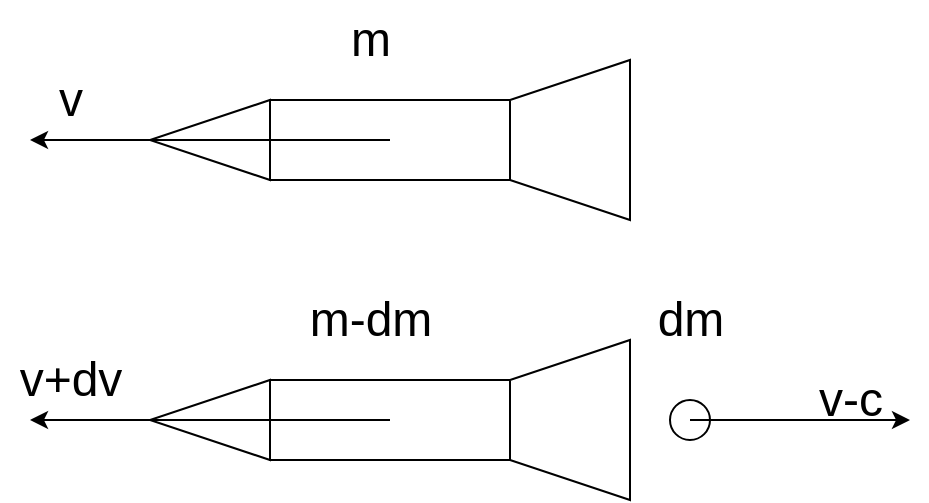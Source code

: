 <mxfile>
    <diagram id="7d_3ki7U5Bb7YZvJnELU" name="Page-1">
        <mxGraphModel dx="691" dy="397" grid="1" gridSize="10" guides="1" tooltips="1" connect="1" arrows="1" fold="1" page="1" pageScale="1" pageWidth="827" pageHeight="1169" math="0" shadow="0">
            <root>
                <mxCell id="0"/>
                <mxCell id="1" parent="0"/>
                <mxCell id="2" value="" style="rounded=0;whiteSpace=wrap;html=1;" vertex="1" parent="1">
                    <mxGeometry x="240" y="280" width="120" height="40" as="geometry"/>
                </mxCell>
                <mxCell id="4" value="" style="triangle;whiteSpace=wrap;html=1;fontColor=none;direction=west;" vertex="1" parent="1">
                    <mxGeometry x="180" y="280" width="60" height="40" as="geometry"/>
                </mxCell>
                <mxCell id="5" value="" style="shape=trapezoid;perimeter=trapezoidPerimeter;whiteSpace=wrap;html=1;fixedSize=1;fontColor=none;direction=north;" vertex="1" parent="1">
                    <mxGeometry x="360" y="260" width="60" height="80" as="geometry"/>
                </mxCell>
                <mxCell id="6" value="" style="ellipse;whiteSpace=wrap;html=1;aspect=fixed;fontColor=none;" vertex="1" parent="1">
                    <mxGeometry x="440" y="290" width="20" height="20" as="geometry"/>
                </mxCell>
                <mxCell id="7" value="" style="endArrow=classic;html=1;fontColor=none;exitX=0.5;exitY=0.5;exitDx=0;exitDy=0;exitPerimeter=0;" edge="1" parent="1" source="2">
                    <mxGeometry width="50" height="50" relative="1" as="geometry">
                        <mxPoint x="390" y="320" as="sourcePoint"/>
                        <mxPoint x="120" y="300" as="targetPoint"/>
                    </mxGeometry>
                </mxCell>
                <mxCell id="8" value="" style="endArrow=classic;html=1;fontColor=none;exitX=0.5;exitY=0.5;exitDx=0;exitDy=0;exitPerimeter=0;" edge="1" parent="1" source="6">
                    <mxGeometry width="50" height="50" relative="1" as="geometry">
                        <mxPoint x="350" y="340" as="sourcePoint"/>
                        <mxPoint x="560" y="300" as="targetPoint"/>
                    </mxGeometry>
                </mxCell>
                <mxCell id="9" value="v+dv" style="text;html=1;align=center;verticalAlign=middle;resizable=0;points=[];autosize=1;strokeColor=none;fillColor=none;fontColor=none;fontSize=24;" vertex="1" parent="1">
                    <mxGeometry x="105" y="260" width="70" height="40" as="geometry"/>
                </mxCell>
                <mxCell id="10" value="v-c" style="text;html=1;align=center;verticalAlign=middle;resizable=0;points=[];autosize=1;strokeColor=none;fillColor=none;fontSize=24;fontColor=none;" vertex="1" parent="1">
                    <mxGeometry x="500" y="270" width="60" height="40" as="geometry"/>
                </mxCell>
                <mxCell id="11" value="m-dm" style="text;html=1;align=center;verticalAlign=middle;resizable=0;points=[];autosize=1;strokeColor=none;fillColor=none;fontSize=24;fontColor=none;" vertex="1" parent="1">
                    <mxGeometry x="250" y="230" width="80" height="40" as="geometry"/>
                </mxCell>
                <mxCell id="12" value="dm" style="text;html=1;align=center;verticalAlign=middle;resizable=0;points=[];autosize=1;strokeColor=none;fillColor=none;fontSize=24;fontColor=none;" vertex="1" parent="1">
                    <mxGeometry x="420" y="230" width="60" height="40" as="geometry"/>
                </mxCell>
                <mxCell id="14" value="" style="rounded=0;whiteSpace=wrap;html=1;" vertex="1" parent="1">
                    <mxGeometry x="240" y="140" width="120" height="40" as="geometry"/>
                </mxCell>
                <mxCell id="15" value="" style="triangle;whiteSpace=wrap;html=1;fontColor=none;direction=west;" vertex="1" parent="1">
                    <mxGeometry x="180" y="140" width="60" height="40" as="geometry"/>
                </mxCell>
                <mxCell id="16" value="" style="shape=trapezoid;perimeter=trapezoidPerimeter;whiteSpace=wrap;html=1;fixedSize=1;fontColor=none;direction=north;" vertex="1" parent="1">
                    <mxGeometry x="360" y="120" width="60" height="80" as="geometry"/>
                </mxCell>
                <mxCell id="18" value="" style="endArrow=classic;html=1;fontColor=none;exitX=0.5;exitY=0.5;exitDx=0;exitDy=0;exitPerimeter=0;" edge="1" source="14" parent="1">
                    <mxGeometry width="50" height="50" relative="1" as="geometry">
                        <mxPoint x="390" y="180" as="sourcePoint"/>
                        <mxPoint x="120" y="160" as="targetPoint"/>
                    </mxGeometry>
                </mxCell>
                <mxCell id="20" value="v" style="text;html=1;align=center;verticalAlign=middle;resizable=0;points=[];autosize=1;strokeColor=none;fillColor=none;fontColor=none;fontSize=24;" vertex="1" parent="1">
                    <mxGeometry x="120" y="120" width="40" height="40" as="geometry"/>
                </mxCell>
                <mxCell id="22" value="m" style="text;html=1;align=center;verticalAlign=middle;resizable=0;points=[];autosize=1;strokeColor=none;fillColor=none;fontSize=24;fontColor=none;" vertex="1" parent="1">
                    <mxGeometry x="270" y="90" width="40" height="40" as="geometry"/>
                </mxCell>
            </root>
        </mxGraphModel>
    </diagram>
</mxfile>